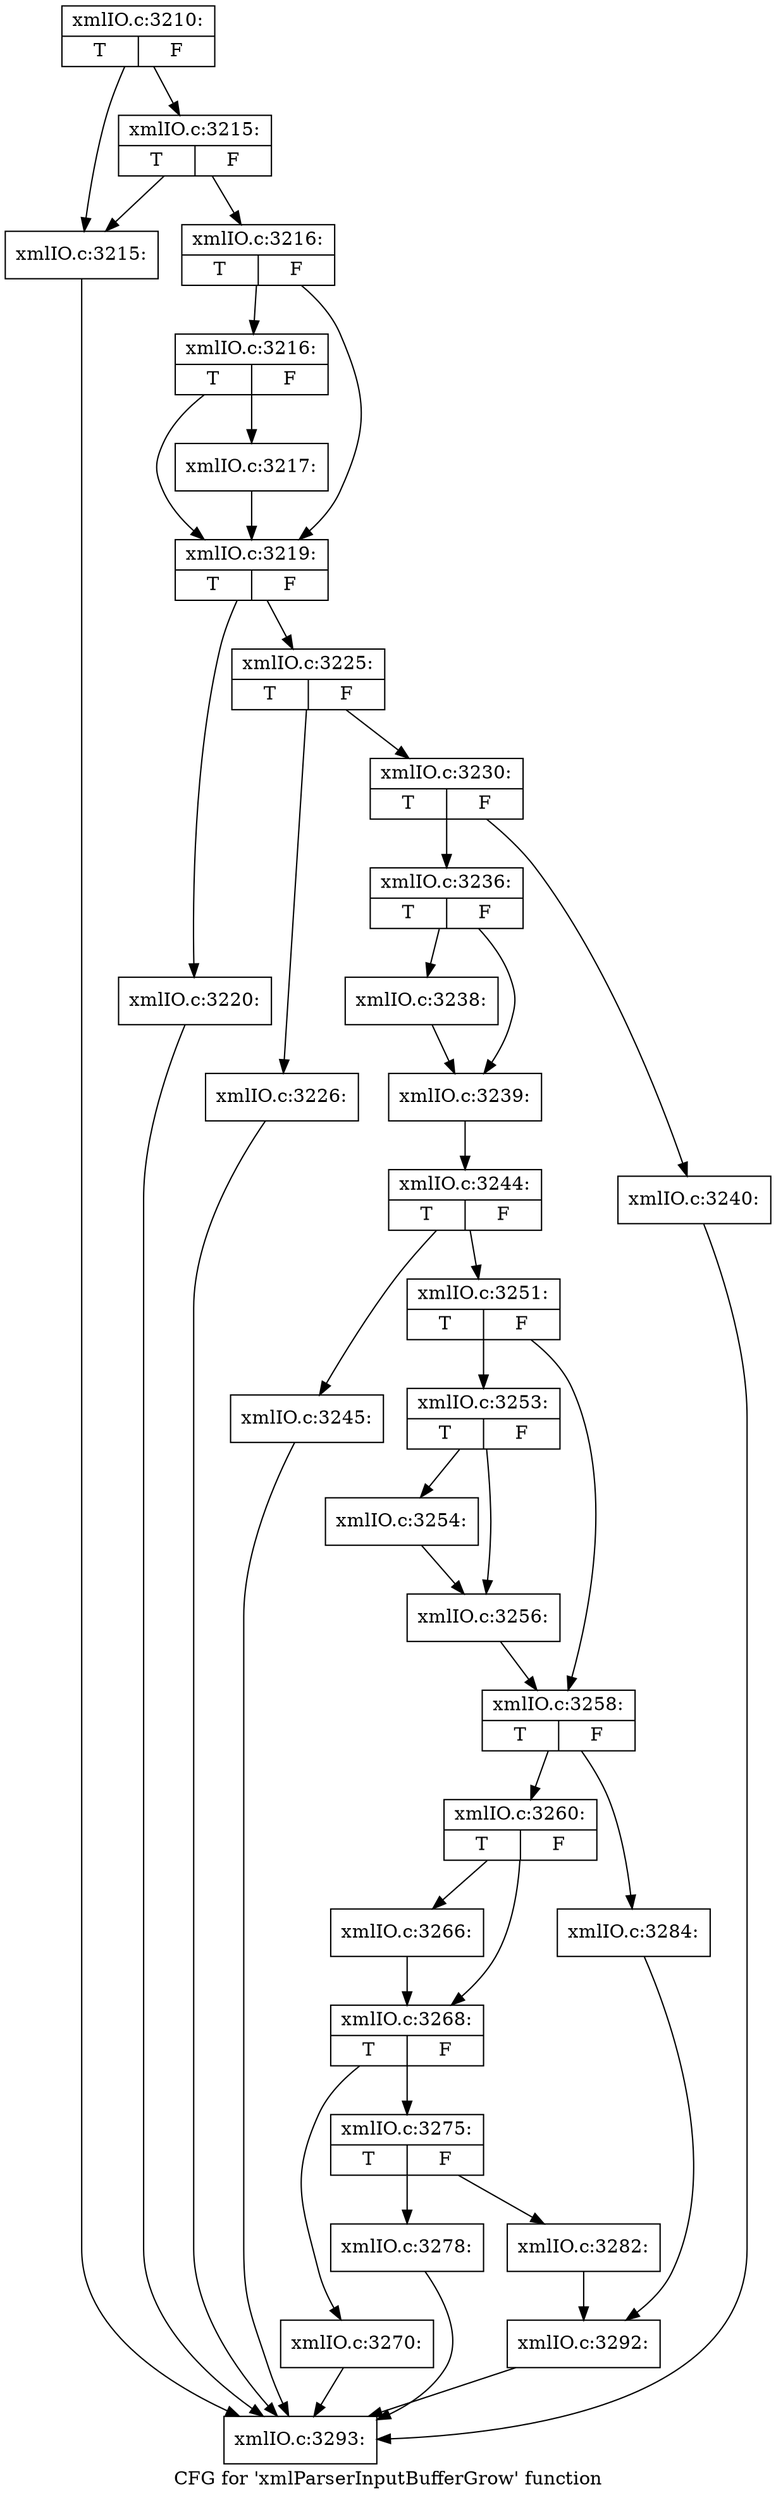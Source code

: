 digraph "CFG for 'xmlParserInputBufferGrow' function" {
	label="CFG for 'xmlParserInputBufferGrow' function";

	Node0x55ed347c5da0 [shape=record,label="{xmlIO.c:3210:|{<s0>T|<s1>F}}"];
	Node0x55ed347c5da0 -> Node0x55ed347cdf10;
	Node0x55ed347c5da0 -> Node0x55ed347cdfb0;
	Node0x55ed347cdfb0 [shape=record,label="{xmlIO.c:3215:|{<s0>T|<s1>F}}"];
	Node0x55ed347cdfb0 -> Node0x55ed347cdf10;
	Node0x55ed347cdfb0 -> Node0x55ed347cdf60;
	Node0x55ed347cdf10 [shape=record,label="{xmlIO.c:3215:}"];
	Node0x55ed347cdf10 -> Node0x55ed347c5cb0;
	Node0x55ed347cdf60 [shape=record,label="{xmlIO.c:3216:|{<s0>T|<s1>F}}"];
	Node0x55ed347cdf60 -> Node0x55ed347ce7d0;
	Node0x55ed347cdf60 -> Node0x55ed347ce780;
	Node0x55ed347ce7d0 [shape=record,label="{xmlIO.c:3216:|{<s0>T|<s1>F}}"];
	Node0x55ed347ce7d0 -> Node0x55ed347ce730;
	Node0x55ed347ce7d0 -> Node0x55ed347ce780;
	Node0x55ed347ce730 [shape=record,label="{xmlIO.c:3217:}"];
	Node0x55ed347ce730 -> Node0x55ed347ce780;
	Node0x55ed347ce780 [shape=record,label="{xmlIO.c:3219:|{<s0>T|<s1>F}}"];
	Node0x55ed347ce780 -> Node0x55ed347ceec0;
	Node0x55ed347ce780 -> Node0x55ed347cef10;
	Node0x55ed347ceec0 [shape=record,label="{xmlIO.c:3220:}"];
	Node0x55ed347ceec0 -> Node0x55ed347c5cb0;
	Node0x55ed347cef10 [shape=record,label="{xmlIO.c:3225:|{<s0>T|<s1>F}}"];
	Node0x55ed347cef10 -> Node0x55ed347cfe20;
	Node0x55ed347cef10 -> Node0x55ed347cfe70;
	Node0x55ed347cfe20 [shape=record,label="{xmlIO.c:3226:}"];
	Node0x55ed347cfe20 -> Node0x55ed347c5cb0;
	Node0x55ed347cfe70 [shape=record,label="{xmlIO.c:3230:|{<s0>T|<s1>F}}"];
	Node0x55ed347cfe70 -> Node0x55ed347d12b0;
	Node0x55ed347cfe70 -> Node0x55ed347d1350;
	Node0x55ed347d12b0 [shape=record,label="{xmlIO.c:3236:|{<s0>T|<s1>F}}"];
	Node0x55ed347d12b0 -> Node0x55ed347d1ee0;
	Node0x55ed347d12b0 -> Node0x55ed347d1f30;
	Node0x55ed347d1ee0 [shape=record,label="{xmlIO.c:3238:}"];
	Node0x55ed347d1ee0 -> Node0x55ed347d1f30;
	Node0x55ed347d1f30 [shape=record,label="{xmlIO.c:3239:}"];
	Node0x55ed347d1f30 -> Node0x55ed347d1300;
	Node0x55ed347d1350 [shape=record,label="{xmlIO.c:3240:}"];
	Node0x55ed347d1350 -> Node0x55ed347c5cb0;
	Node0x55ed347d1300 [shape=record,label="{xmlIO.c:3244:|{<s0>T|<s1>F}}"];
	Node0x55ed347d1300 -> Node0x55ed347d2d10;
	Node0x55ed347d1300 -> Node0x55ed347d2d60;
	Node0x55ed347d2d10 [shape=record,label="{xmlIO.c:3245:}"];
	Node0x55ed347d2d10 -> Node0x55ed347c5cb0;
	Node0x55ed347d2d60 [shape=record,label="{xmlIO.c:3251:|{<s0>T|<s1>F}}"];
	Node0x55ed347d2d60 -> Node0x55ed347d3260;
	Node0x55ed347d2d60 -> Node0x55ed347d32b0;
	Node0x55ed347d3260 [shape=record,label="{xmlIO.c:3253:|{<s0>T|<s1>F}}"];
	Node0x55ed347d3260 -> Node0x55ed347d37d0;
	Node0x55ed347d3260 -> Node0x55ed347d3820;
	Node0x55ed347d37d0 [shape=record,label="{xmlIO.c:3254:}"];
	Node0x55ed347d37d0 -> Node0x55ed347d3820;
	Node0x55ed347d3820 [shape=record,label="{xmlIO.c:3256:}"];
	Node0x55ed347d3820 -> Node0x55ed347d32b0;
	Node0x55ed347d32b0 [shape=record,label="{xmlIO.c:3258:|{<s0>T|<s1>F}}"];
	Node0x55ed347d32b0 -> Node0x55ed347d4360;
	Node0x55ed347d32b0 -> Node0x55ed347d4400;
	Node0x55ed347d4360 [shape=record,label="{xmlIO.c:3260:|{<s0>T|<s1>F}}"];
	Node0x55ed347d4360 -> Node0x55ed347d4b50;
	Node0x55ed347d4360 -> Node0x55ed347d4ba0;
	Node0x55ed347d4b50 [shape=record,label="{xmlIO.c:3266:}"];
	Node0x55ed347d4b50 -> Node0x55ed347d4ba0;
	Node0x55ed347d4ba0 [shape=record,label="{xmlIO.c:3268:|{<s0>T|<s1>F}}"];
	Node0x55ed347d4ba0 -> Node0x55ed347d57e0;
	Node0x55ed347d4ba0 -> Node0x55ed347d5830;
	Node0x55ed347d57e0 [shape=record,label="{xmlIO.c:3270:}"];
	Node0x55ed347d57e0 -> Node0x55ed347c5cb0;
	Node0x55ed347d5830 [shape=record,label="{xmlIO.c:3275:|{<s0>T|<s1>F}}"];
	Node0x55ed347d5830 -> Node0x55ed347d6320;
	Node0x55ed347d5830 -> Node0x55ed347d6370;
	Node0x55ed347d6320 [shape=record,label="{xmlIO.c:3278:}"];
	Node0x55ed347d6320 -> Node0x55ed347c5cb0;
	Node0x55ed347d6370 [shape=record,label="{xmlIO.c:3282:}"];
	Node0x55ed347d6370 -> Node0x55ed347d43b0;
	Node0x55ed347d4400 [shape=record,label="{xmlIO.c:3284:}"];
	Node0x55ed347d4400 -> Node0x55ed347d43b0;
	Node0x55ed347d43b0 [shape=record,label="{xmlIO.c:3292:}"];
	Node0x55ed347d43b0 -> Node0x55ed347c5cb0;
	Node0x55ed347c5cb0 [shape=record,label="{xmlIO.c:3293:}"];
}
